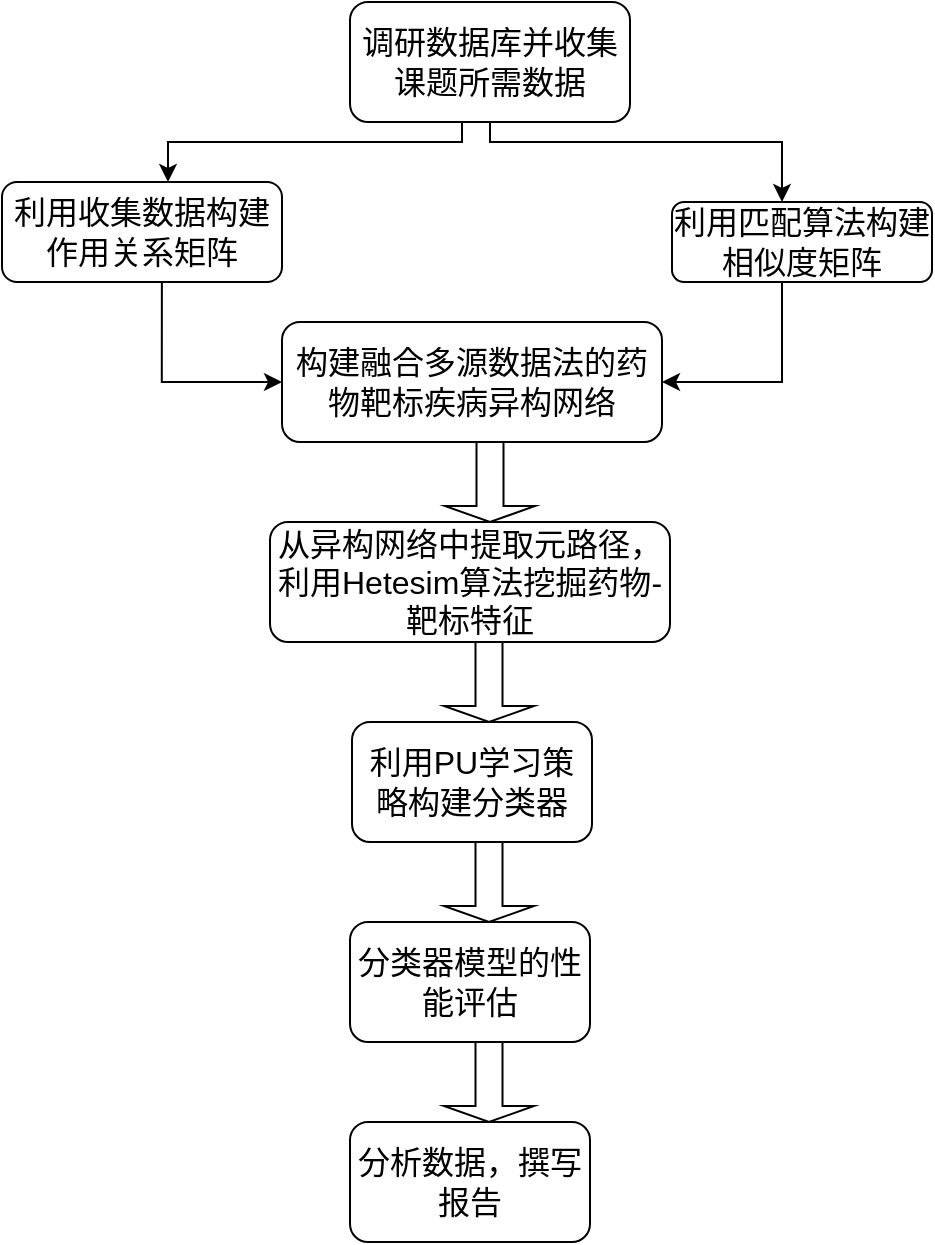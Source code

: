 <mxfile version="12.8.5" type="github"><diagram id="rZStbM4Vi-EH2gIGV_uC" name="Page-1"><mxGraphModel dx="1209" dy="668" grid="0" gridSize="10" guides="1" tooltips="1" connect="1" arrows="1" fold="1" page="1" pageScale="1" pageWidth="827" pageHeight="1169" math="0" shadow="0"><root><mxCell id="0"/><mxCell id="1" parent="0"/><mxCell id="cOiUfi8FmBe25-pYw_LJ-10" style="edgeStyle=orthogonalEdgeStyle;rounded=0;orthogonalLoop=1;jettySize=auto;html=1;" edge="1" parent="1" source="cOiUfi8FmBe25-pYw_LJ-2" target="cOiUfi8FmBe25-pYw_LJ-3"><mxGeometry relative="1" as="geometry"><mxPoint x="253" y="110" as="targetPoint"/><Array as="points"><mxPoint x="400" y="110"/><mxPoint x="253" y="110"/></Array></mxGeometry></mxCell><mxCell id="cOiUfi8FmBe25-pYw_LJ-13" style="edgeStyle=orthogonalEdgeStyle;rounded=0;orthogonalLoop=1;jettySize=auto;html=1;entryX=0.423;entryY=0;entryDx=0;entryDy=0;entryPerimeter=0;" edge="1" parent="1" source="cOiUfi8FmBe25-pYw_LJ-2" target="cOiUfi8FmBe25-pYw_LJ-4"><mxGeometry relative="1" as="geometry"><mxPoint x="560" y="127" as="targetPoint"/><Array as="points"><mxPoint x="414" y="110"/><mxPoint x="560" y="110"/></Array></mxGeometry></mxCell><mxCell id="cOiUfi8FmBe25-pYw_LJ-2" value="&lt;p style=&quot;margin-top: 0pt ; margin-bottom: 0pt ; margin-left: 0in ; direction: ltr ; unicode-bidi: embed ; word-break: normal&quot;&gt;&lt;span style=&quot;font-size: 12pt&quot;&gt;调研数据库并收集课题所需数据&lt;/span&gt;&lt;/p&gt;" style="rounded=1;whiteSpace=wrap;html=1;" vertex="1" parent="1"><mxGeometry x="344" y="40" width="140" height="60" as="geometry"/></mxCell><mxCell id="cOiUfi8FmBe25-pYw_LJ-27" style="edgeStyle=orthogonalEdgeStyle;rounded=0;orthogonalLoop=1;jettySize=auto;html=1;entryX=0;entryY=0.5;entryDx=0;entryDy=0;exitX=0.571;exitY=0.98;exitDx=0;exitDy=0;exitPerimeter=0;" edge="1" parent="1" source="cOiUfi8FmBe25-pYw_LJ-3" target="cOiUfi8FmBe25-pYw_LJ-15"><mxGeometry relative="1" as="geometry"/></mxCell><mxCell id="cOiUfi8FmBe25-pYw_LJ-3" value="&lt;p style=&quot;margin-top: 0pt ; margin-bottom: 0pt ; margin-left: 0in ; direction: ltr ; unicode-bidi: embed ; word-break: normal&quot;&gt;&lt;span style=&quot;font-size: 12pt&quot;&gt;利用收集数据构建作用关系矩阵&lt;/span&gt;&lt;/p&gt;" style="rounded=1;whiteSpace=wrap;html=1;" vertex="1" parent="1"><mxGeometry x="170" y="130" width="140" height="50" as="geometry"/></mxCell><mxCell id="cOiUfi8FmBe25-pYw_LJ-38" style="edgeStyle=orthogonalEdgeStyle;rounded=0;orthogonalLoop=1;jettySize=auto;html=1;entryX=1;entryY=0.5;entryDx=0;entryDy=0;" edge="1" parent="1" source="cOiUfi8FmBe25-pYw_LJ-4" target="cOiUfi8FmBe25-pYw_LJ-15"><mxGeometry relative="1" as="geometry"><Array as="points"><mxPoint x="560" y="230"/></Array></mxGeometry></mxCell><mxCell id="cOiUfi8FmBe25-pYw_LJ-4" value="&lt;p style=&quot;margin-top: 0pt ; margin-bottom: 0pt ; margin-left: 0in ; direction: ltr ; unicode-bidi: embed ; word-break: normal&quot;&gt;&lt;span style=&quot;font-size: 12pt&quot;&gt;利用匹配算法构建相似度矩阵&lt;/span&gt;&lt;/p&gt;" style="rounded=1;whiteSpace=wrap;html=1;" vertex="1" parent="1"><mxGeometry x="505" y="140" width="130" height="40" as="geometry"/></mxCell><mxCell id="cOiUfi8FmBe25-pYw_LJ-15" value="&lt;p style=&quot;margin-top: 0pt ; margin-bottom: 0pt ; margin-left: 0in ; direction: ltr ; unicode-bidi: embed ; word-break: normal&quot;&gt;&lt;span style=&quot;font-size: 12pt&quot;&gt;构建&lt;/span&gt;&lt;span style=&quot;font-size: 12pt&quot;&gt;融合多源数据法的&lt;/span&gt;&lt;span style=&quot;font-size: 12pt&quot;&gt;药物&lt;/span&gt;&lt;span style=&quot;font-size: 12pt&quot;&gt;靶标疾病异构&lt;/span&gt;&lt;span style=&quot;font-size: 12pt&quot;&gt;网络&lt;/span&gt;&lt;/p&gt;" style="rounded=1;whiteSpace=wrap;html=1;" vertex="1" parent="1"><mxGeometry x="310" y="200" width="190" height="60" as="geometry"/></mxCell><mxCell id="cOiUfi8FmBe25-pYw_LJ-18" value="&lt;p style=&quot;margin-top: 0pt ; margin-bottom: 0pt ; margin-left: 0in ; direction: ltr ; unicode-bidi: embed ; word-break: normal&quot;&gt;&lt;span style=&quot;font-size: 12pt&quot;&gt;从异构网络中提取元路径，利用&lt;/span&gt;&lt;span style=&quot;font-size: 12pt&quot;&gt;Hetesim&lt;/span&gt;&lt;span style=&quot;font-size: 12pt&quot;&gt;算法挖掘药物&lt;/span&gt;&lt;span style=&quot;font-size: 12pt&quot;&gt;-&lt;/span&gt;&lt;span style=&quot;font-size: 12pt&quot;&gt;靶标特征&lt;/span&gt;&lt;/p&gt;" style="rounded=1;whiteSpace=wrap;html=1;" vertex="1" parent="1"><mxGeometry x="304" y="300" width="200" height="60" as="geometry"/></mxCell><mxCell id="cOiUfi8FmBe25-pYw_LJ-19" value="&lt;p style=&quot;margin-top: 0pt ; margin-bottom: 0pt ; margin-left: 0in ; direction: ltr ; unicode-bidi: embed ; word-break: normal&quot;&gt;&lt;span style=&quot;font-size: 12pt&quot;&gt;分类器模型的性能评估&lt;/span&gt;&lt;/p&gt;" style="rounded=1;whiteSpace=wrap;html=1;" vertex="1" parent="1"><mxGeometry x="344" y="500" width="120" height="60" as="geometry"/></mxCell><mxCell id="cOiUfi8FmBe25-pYw_LJ-21" value="&lt;p style=&quot;margin-top: 0pt ; margin-bottom: 0pt ; margin-left: 0in ; direction: ltr ; unicode-bidi: embed ; word-break: normal&quot;&gt;&lt;span style=&quot;font-size: 12pt&quot;&gt;利用&lt;/span&gt;&lt;span style=&quot;font-size: 12pt&quot;&gt;PU&lt;/span&gt;&lt;span style=&quot;font-size: 12pt&quot;&gt;学习策略构建分类器&lt;/span&gt;&lt;/p&gt;" style="rounded=1;whiteSpace=wrap;html=1;" vertex="1" parent="1"><mxGeometry x="345" y="400" width="120" height="60" as="geometry"/></mxCell><mxCell id="cOiUfi8FmBe25-pYw_LJ-26" value="&lt;p style=&quot;margin-top: 0pt ; margin-bottom: 0pt ; margin-left: 0in ; direction: ltr ; unicode-bidi: embed ; word-break: normal&quot;&gt;&lt;span style=&quot;font-size: 12pt&quot;&gt;分析数据，撰写报告&lt;/span&gt;&lt;/p&gt;" style="rounded=1;whiteSpace=wrap;html=1;" vertex="1" parent="1"><mxGeometry x="344" y="600" width="120" height="60" as="geometry"/></mxCell><mxCell id="cOiUfi8FmBe25-pYw_LJ-39" value="" style="shape=singleArrow;direction=south;whiteSpace=wrap;html=1;" vertex="1" parent="1"><mxGeometry x="391.5" y="260" width="45" height="40" as="geometry"/></mxCell><mxCell id="cOiUfi8FmBe25-pYw_LJ-41" value="" style="shape=singleArrow;direction=south;whiteSpace=wrap;html=1;" vertex="1" parent="1"><mxGeometry x="391" y="360" width="45" height="40" as="geometry"/></mxCell><mxCell id="cOiUfi8FmBe25-pYw_LJ-42" value="" style="shape=singleArrow;direction=south;whiteSpace=wrap;html=1;" vertex="1" parent="1"><mxGeometry x="391" y="460" width="45" height="40" as="geometry"/></mxCell><mxCell id="cOiUfi8FmBe25-pYw_LJ-44" value="" style="shape=singleArrow;direction=south;whiteSpace=wrap;html=1;" vertex="1" parent="1"><mxGeometry x="391" y="560" width="45" height="40" as="geometry"/></mxCell></root></mxGraphModel></diagram></mxfile>
